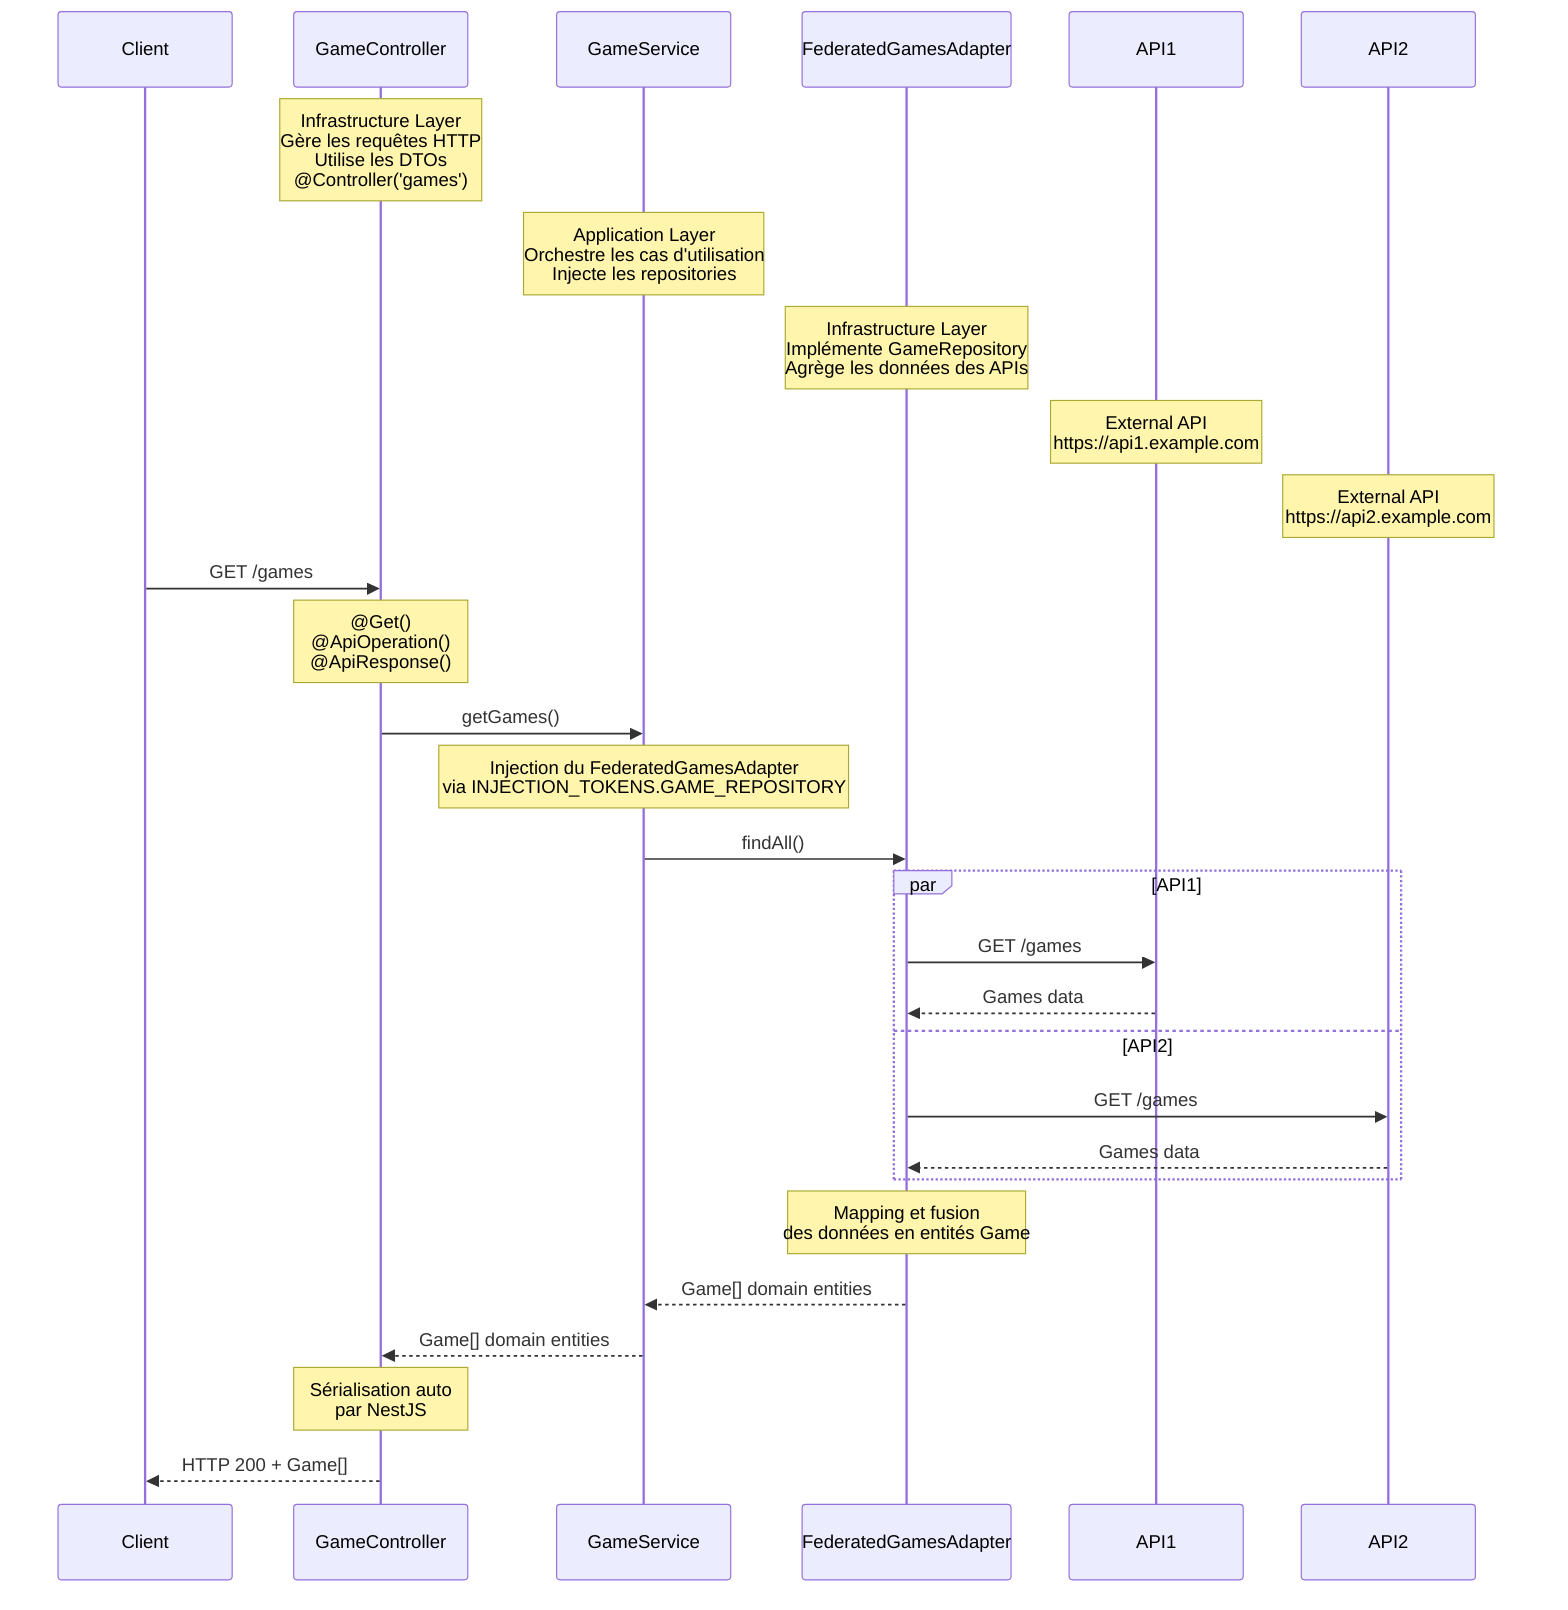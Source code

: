 sequenceDiagram
    %% Participants par couche architecturale
    participant Client
    
    %% Couche Infrastructure (Controllers)
    participant GameController
    Note over GameController: Infrastructure Layer<br/>Gère les requêtes HTTP<br/>Utilise les DTOs<br/>@Controller('games')
    
    %% Couche Application
    participant GameService
    Note over GameService: Application Layer<br/>Orchestre les cas d'utilisation<br/>Injecte les repositories
    
    %% Couche Infrastructure (Adapters)
    participant FederatedGamesAdapter
    Note over FederatedGamesAdapter: Infrastructure Layer<br/>Implémente GameRepository<br/>Agrège les données des APIs
    
    participant API1
    Note over API1: External API<br/>https://api1.example.com
    
    participant API2
    Note over API2: External API<br/>https://api2.example.com

    %% Flow de la requête
    Client->>GameController: GET /games
    Note over GameController: @Get()<br/>@ApiOperation()<br/>@ApiResponse()
    
    GameController->>GameService: getGames()
    Note over GameService: Injection du FederatedGamesAdapter<br/>via INJECTION_TOKENS.GAME_REPOSITORY
    
    GameService->>FederatedGamesAdapter: findAll()
    
    par API1
        FederatedGamesAdapter->>API1: GET /games
        API1-->>FederatedGamesAdapter: Games data
    and API2
        FederatedGamesAdapter->>API2: GET /games
        API2-->>FederatedGamesAdapter: Games data
    end
    
    Note over FederatedGamesAdapter: Mapping et fusion<br/>des données en entités Game
    FederatedGamesAdapter-->>GameService: Game[] domain entities
    GameService-->>GameController: Game[] domain entities
    Note over GameController: Sérialisation auto<br/>par NestJS
    
    GameController-->>Client: HTTP 200 + Game[]